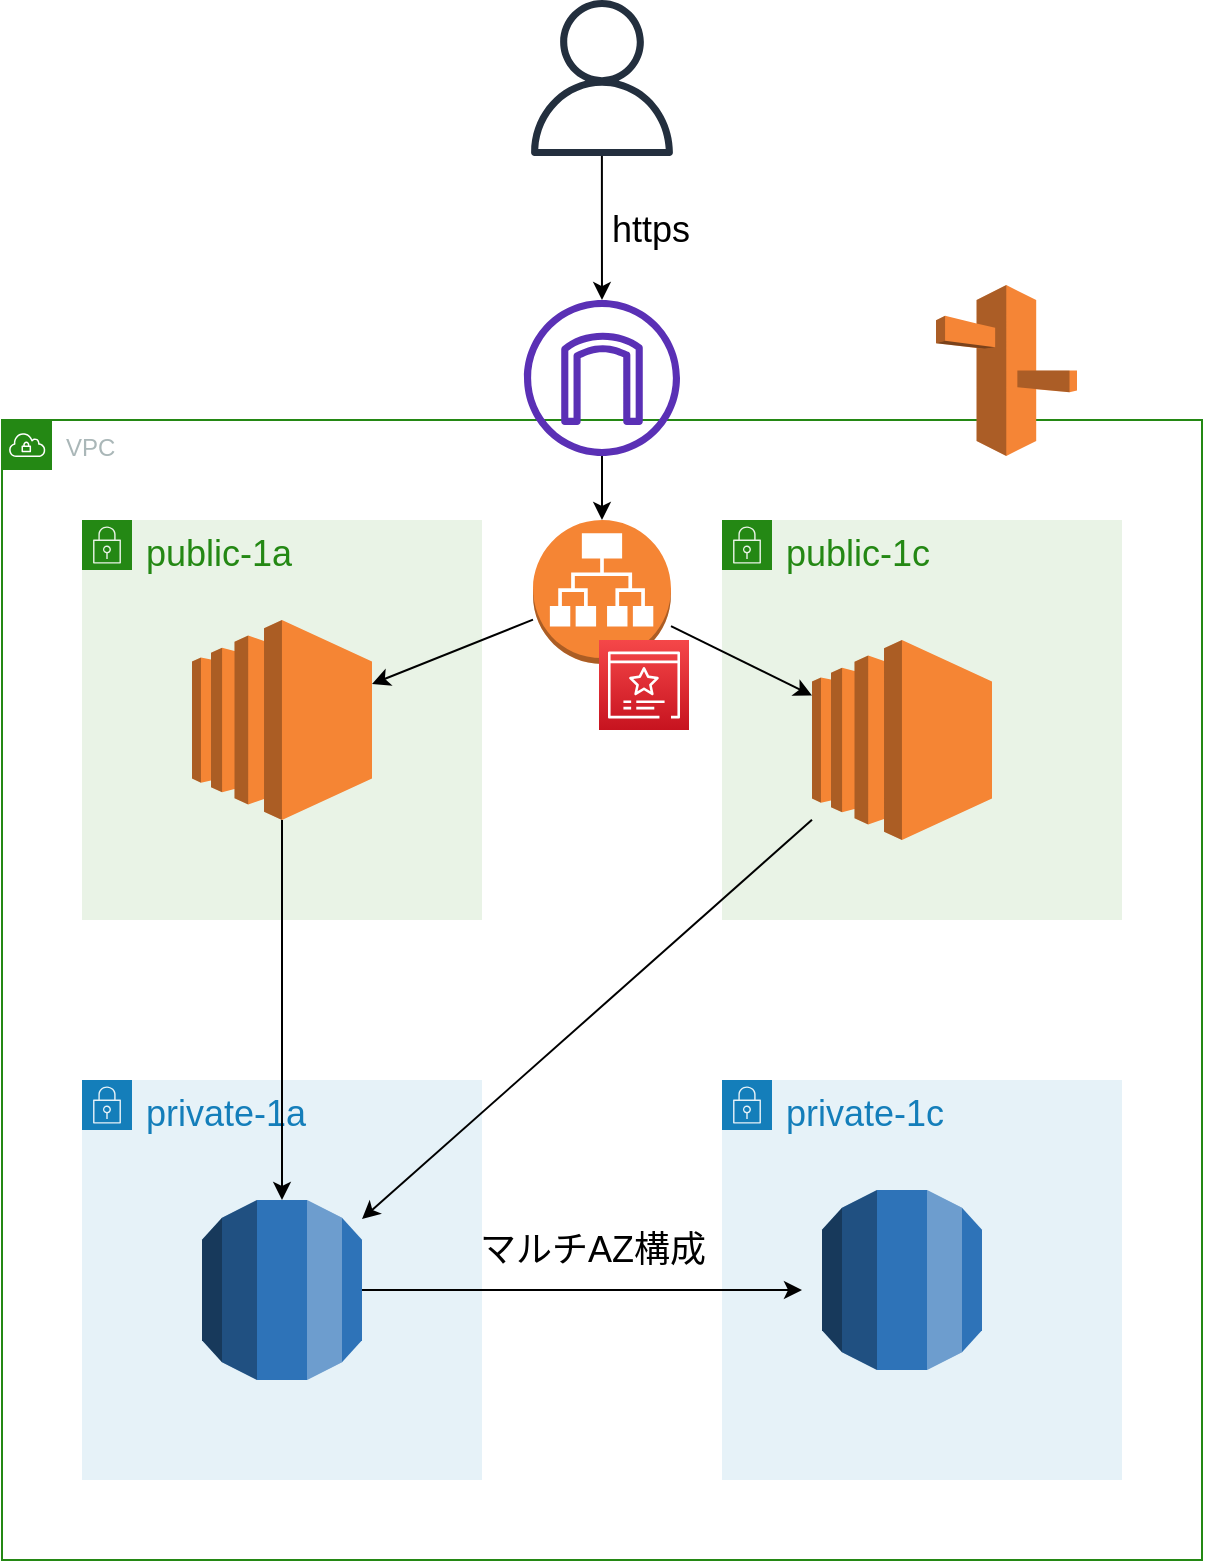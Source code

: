 <mxfile>
    <diagram id="m78jrRztcCCSYP_97Zsh" name="ページ1">
        <mxGraphModel dx="478" dy="974" grid="1" gridSize="10" guides="0" tooltips="1" connect="1" arrows="1" fold="1" page="1" pageScale="1" pageWidth="827" pageHeight="1169" math="0" shadow="0">
            <root>
                <mxCell id="0"/>
                <mxCell id="1" parent="0"/>
                <mxCell id="2" value="VPC" style="points=[[0,0],[0.25,0],[0.5,0],[0.75,0],[1,0],[1,0.25],[1,0.5],[1,0.75],[1,1],[0.75,1],[0.5,1],[0.25,1],[0,1],[0,0.75],[0,0.5],[0,0.25]];outlineConnect=0;gradientColor=none;html=1;whiteSpace=wrap;fontSize=12;fontStyle=0;shape=mxgraph.aws4.group;grIcon=mxgraph.aws4.group_vpc;strokeColor=#248814;fillColor=none;verticalAlign=top;align=left;spacingLeft=30;fontColor=#AAB7B8;dashed=0;" parent="1" vertex="1">
                    <mxGeometry x="360" y="470" width="600" height="570" as="geometry"/>
                </mxCell>
                <mxCell id="16" value="" style="outlineConnect=0;dashed=0;verticalLabelPosition=bottom;verticalAlign=top;align=center;html=1;shape=mxgraph.aws3.application_load_balancer;fillColor=#F58534;gradientColor=none;" parent="1" vertex="1">
                    <mxGeometry x="625.5" y="520" width="69" height="72" as="geometry"/>
                </mxCell>
                <mxCell id="13" value="&lt;font style=&quot;font-size: 18px&quot;&gt;private-1c&lt;/font&gt;" style="points=[[0,0],[0.25,0],[0.5,0],[0.75,0],[1,0],[1,0.25],[1,0.5],[1,0.75],[1,1],[0.75,1],[0.5,1],[0.25,1],[0,1],[0,0.75],[0,0.5],[0,0.25]];outlineConnect=0;gradientColor=none;html=1;whiteSpace=wrap;fontSize=12;fontStyle=0;shape=mxgraph.aws4.group;grIcon=mxgraph.aws4.group_security_group;grStroke=0;strokeColor=#147EBA;fillColor=#E6F2F8;verticalAlign=top;align=left;spacingLeft=30;fontColor=#147EBA;dashed=0;" parent="1" vertex="1">
                    <mxGeometry x="720" y="800" width="200" height="200" as="geometry"/>
                </mxCell>
                <mxCell id="12" value="&lt;font style=&quot;font-size: 18px&quot;&gt;private-1a&lt;/font&gt;" style="points=[[0,0],[0.25,0],[0.5,0],[0.75,0],[1,0],[1,0.25],[1,0.5],[1,0.75],[1,1],[0.75,1],[0.5,1],[0.25,1],[0,1],[0,0.75],[0,0.5],[0,0.25]];outlineConnect=0;gradientColor=none;html=1;whiteSpace=wrap;fontSize=12;fontStyle=0;shape=mxgraph.aws4.group;grIcon=mxgraph.aws4.group_security_group;grStroke=0;strokeColor=#147EBA;fillColor=#E6F2F8;verticalAlign=top;align=left;spacingLeft=30;fontColor=#147EBA;dashed=0;" parent="1" vertex="1">
                    <mxGeometry x="400" y="800" width="200" height="200" as="geometry"/>
                </mxCell>
                <mxCell id="11" value="&lt;font style=&quot;font-size: 18px&quot;&gt;public-1c&lt;/font&gt;" style="points=[[0,0],[0.25,0],[0.5,0],[0.75,0],[1,0],[1,0.25],[1,0.5],[1,0.75],[1,1],[0.75,1],[0.5,1],[0.25,1],[0,1],[0,0.75],[0,0.5],[0,0.25]];outlineConnect=0;gradientColor=none;html=1;whiteSpace=wrap;fontSize=12;fontStyle=0;shape=mxgraph.aws4.group;grIcon=mxgraph.aws4.group_security_group;grStroke=0;strokeColor=#248814;fillColor=#E9F3E6;verticalAlign=top;align=left;spacingLeft=30;fontColor=#248814;dashed=0;" parent="1" vertex="1">
                    <mxGeometry x="720" y="520" width="200" height="200" as="geometry"/>
                </mxCell>
                <mxCell id="10" value="&lt;font style=&quot;font-size: 18px&quot;&gt;public-1a&lt;/font&gt;" style="points=[[0,0],[0.25,0],[0.5,0],[0.75,0],[1,0],[1,0.25],[1,0.5],[1,0.75],[1,1],[0.75,1],[0.5,1],[0.25,1],[0,1],[0,0.75],[0,0.5],[0,0.25]];outlineConnect=0;gradientColor=none;html=1;whiteSpace=wrap;fontSize=12;fontStyle=0;shape=mxgraph.aws4.group;grIcon=mxgraph.aws4.group_security_group;grStroke=0;strokeColor=#248814;fillColor=#E9F3E6;verticalAlign=top;align=left;spacingLeft=30;fontColor=#248814;dashed=0;" parent="1" vertex="1">
                    <mxGeometry x="400" y="520" width="200" height="200" as="geometry"/>
                </mxCell>
                <mxCell id="14" value="" style="points=[[0,0,0],[0.25,0,0],[0.5,0,0],[0.75,0,0],[1,0,0],[0,1,0],[0.25,1,0],[0.5,1,0],[0.75,1,0],[1,1,0],[0,0.25,0],[0,0.5,0],[0,0.75,0],[1,0.25,0],[1,0.5,0],[1,0.75,0]];outlineConnect=0;fontColor=#232F3E;gradientColor=#F54749;gradientDirection=north;fillColor=#C7131F;strokeColor=#ffffff;dashed=0;verticalLabelPosition=bottom;verticalAlign=top;align=center;html=1;fontSize=12;fontStyle=0;aspect=fixed;shape=mxgraph.aws4.resourceIcon;resIcon=mxgraph.aws4.certificate_manager_3;" parent="1" vertex="1">
                    <mxGeometry x="658.5" y="580" width="45" height="45" as="geometry"/>
                </mxCell>
                <mxCell id="17" style="edgeStyle=orthogonalEdgeStyle;rounded=0;orthogonalLoop=1;jettySize=auto;html=1;" parent="1" source="15" target="18" edge="1">
                    <mxGeometry relative="1" as="geometry">
                        <mxPoint x="730" y="310" as="targetPoint"/>
                        <Array as="points"/>
                    </mxGeometry>
                </mxCell>
                <mxCell id="15" value="" style="outlineConnect=0;fontColor=#232F3E;gradientColor=none;fillColor=#232F3E;strokeColor=none;dashed=0;verticalLabelPosition=bottom;verticalAlign=top;align=center;html=1;fontSize=12;fontStyle=0;aspect=fixed;pointerEvents=1;shape=mxgraph.aws4.user;" parent="1" vertex="1">
                    <mxGeometry x="621" y="260" width="78" height="78" as="geometry"/>
                </mxCell>
                <mxCell id="23" style="edgeStyle=orthogonalEdgeStyle;rounded=0;orthogonalLoop=1;jettySize=auto;html=1;" parent="1" source="18" target="16" edge="1">
                    <mxGeometry relative="1" as="geometry"/>
                </mxCell>
                <mxCell id="18" value="" style="outlineConnect=0;fontColor=#232F3E;gradientColor=none;fillColor=#5A30B5;strokeColor=none;dashed=0;verticalLabelPosition=bottom;verticalAlign=top;align=center;html=1;fontSize=12;fontStyle=0;aspect=fixed;pointerEvents=1;shape=mxgraph.aws4.internet_gateway;" parent="1" vertex="1">
                    <mxGeometry x="621" y="410" width="78" height="78" as="geometry"/>
                </mxCell>
                <mxCell id="24" value="https" style="text;html=1;align=center;verticalAlign=middle;resizable=0;points=[];autosize=1;strokeColor=none;fontSize=18;" parent="1" vertex="1">
                    <mxGeometry x="658.5" y="360" width="50" height="30" as="geometry"/>
                </mxCell>
                <mxCell id="37" style="edgeStyle=orthogonalEdgeStyle;rounded=0;orthogonalLoop=1;jettySize=auto;html=1;" parent="1" source="27" target="30" edge="1">
                    <mxGeometry relative="1" as="geometry"/>
                </mxCell>
                <mxCell id="27" value="" style="outlineConnect=0;dashed=0;verticalLabelPosition=bottom;verticalAlign=top;align=center;html=1;shape=mxgraph.aws3.ec2;fillColor=#F58534;gradientColor=none;fontSize=18;" parent="1" vertex="1">
                    <mxGeometry x="455" y="570" width="90" height="100" as="geometry"/>
                </mxCell>
                <mxCell id="29" value="" style="outlineConnect=0;dashed=0;verticalLabelPosition=bottom;verticalAlign=top;align=center;html=1;shape=mxgraph.aws3.ec2;fillColor=#F58534;gradientColor=none;fontSize=18;" parent="1" vertex="1">
                    <mxGeometry x="765" y="580" width="90" height="100" as="geometry"/>
                </mxCell>
                <mxCell id="32" style="edgeStyle=orthogonalEdgeStyle;rounded=0;orthogonalLoop=1;jettySize=auto;html=1;fontSize=18;" parent="1" source="30" edge="1">
                    <mxGeometry relative="1" as="geometry">
                        <Array as="points"/>
                        <mxPoint x="760" y="905" as="targetPoint"/>
                    </mxGeometry>
                </mxCell>
                <mxCell id="30" value="" style="outlineConnect=0;dashed=0;verticalLabelPosition=bottom;verticalAlign=top;align=center;html=1;shape=mxgraph.aws3.rds;fillColor=#2E73B8;gradientColor=none;fontSize=18;" parent="1" vertex="1">
                    <mxGeometry x="460" y="860" width="80" height="90" as="geometry"/>
                </mxCell>
                <mxCell id="31" value="" style="outlineConnect=0;dashed=0;verticalLabelPosition=bottom;verticalAlign=top;align=center;html=1;shape=mxgraph.aws3.rds;fillColor=#2E73B8;gradientColor=none;fontSize=18;" parent="1" vertex="1">
                    <mxGeometry x="770" y="855" width="80" height="90" as="geometry"/>
                </mxCell>
                <mxCell id="33" value="" style="outlineConnect=0;dashed=0;verticalLabelPosition=bottom;verticalAlign=top;align=center;html=1;shape=mxgraph.aws3.route_53;fillColor=#F58536;gradientColor=none;fontSize=18;" parent="1" vertex="1">
                    <mxGeometry x="827" y="402.5" width="70.5" height="85.5" as="geometry"/>
                </mxCell>
                <mxCell id="35" value="" style="endArrow=classic;html=1;fontSize=18;" parent="1" source="16" target="27" edge="1">
                    <mxGeometry width="50" height="50" relative="1" as="geometry">
                        <mxPoint x="720" y="790" as="sourcePoint"/>
                        <mxPoint x="770" y="740" as="targetPoint"/>
                    </mxGeometry>
                </mxCell>
                <mxCell id="36" value="" style="endArrow=classic;html=1;fontSize=18;" parent="1" source="16" target="29" edge="1">
                    <mxGeometry width="50" height="50" relative="1" as="geometry">
                        <mxPoint x="804.75" y="699.998" as="sourcePoint"/>
                        <mxPoint x="669.25" y="738.443" as="targetPoint"/>
                    </mxGeometry>
                </mxCell>
                <mxCell id="39" value="マルチAZ構成" style="text;html=1;resizable=0;autosize=1;align=center;verticalAlign=middle;points=[];fillColor=none;strokeColor=none;rounded=0;fontSize=18;" parent="1" vertex="1">
                    <mxGeometry x="590" y="870" width="130" height="30" as="geometry"/>
                </mxCell>
                <mxCell id="44" value="" style="endArrow=classic;html=1;fontSize=18;" parent="1" source="29" target="30" edge="1">
                    <mxGeometry width="50" height="50" relative="1" as="geometry">
                        <mxPoint x="710" y="780" as="sourcePoint"/>
                        <mxPoint x="760" y="730" as="targetPoint"/>
                    </mxGeometry>
                </mxCell>
            </root>
        </mxGraphModel>
    </diagram>
</mxfile>
